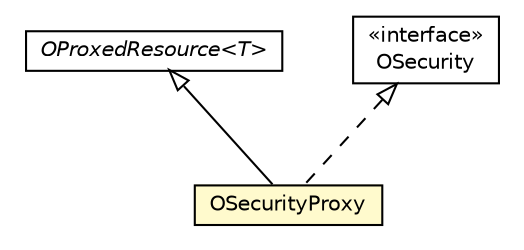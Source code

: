 #!/usr/local/bin/dot
#
# Class diagram 
# Generated by UMLGraph version R5_6-24-gf6e263 (http://www.umlgraph.org/)
#

digraph G {
	edge [fontname="Helvetica",fontsize=10,labelfontname="Helvetica",labelfontsize=10];
	node [fontname="Helvetica",fontsize=10,shape=plaintext];
	nodesep=0.25;
	ranksep=0.5;
	// com.orientechnologies.orient.core.db.record.OProxedResource<T>
	c3625650 [label=<<table title="com.orientechnologies.orient.core.db.record.OProxedResource" border="0" cellborder="1" cellspacing="0" cellpadding="2" port="p" href="../../db/record/OProxedResource.html">
		<tr><td><table border="0" cellspacing="0" cellpadding="1">
<tr><td align="center" balign="center"><font face="Helvetica-Oblique"> OProxedResource&lt;T&gt; </font></td></tr>
		</table></td></tr>
		</table>>, URL="../../db/record/OProxedResource.html", fontname="Helvetica", fontcolor="black", fontsize=10.0];
	// com.orientechnologies.orient.core.metadata.security.OSecurity
	c3625780 [label=<<table title="com.orientechnologies.orient.core.metadata.security.OSecurity" border="0" cellborder="1" cellspacing="0" cellpadding="2" port="p" href="./OSecurity.html">
		<tr><td><table border="0" cellspacing="0" cellpadding="1">
<tr><td align="center" balign="center"> &#171;interface&#187; </td></tr>
<tr><td align="center" balign="center"> OSecurity </td></tr>
		</table></td></tr>
		</table>>, URL="./OSecurity.html", fontname="Helvetica", fontcolor="black", fontsize=10.0];
	// com.orientechnologies.orient.core.metadata.security.OSecurityProxy
	c3625781 [label=<<table title="com.orientechnologies.orient.core.metadata.security.OSecurityProxy" border="0" cellborder="1" cellspacing="0" cellpadding="2" port="p" bgcolor="lemonChiffon" href="./OSecurityProxy.html">
		<tr><td><table border="0" cellspacing="0" cellpadding="1">
<tr><td align="center" balign="center"> OSecurityProxy </td></tr>
		</table></td></tr>
		</table>>, URL="./OSecurityProxy.html", fontname="Helvetica", fontcolor="black", fontsize=10.0];
	//com.orientechnologies.orient.core.metadata.security.OSecurityProxy extends com.orientechnologies.orient.core.db.record.OProxedResource<com.orientechnologies.orient.core.metadata.security.OSecurity>
	c3625650:p -> c3625781:p [dir=back,arrowtail=empty];
	//com.orientechnologies.orient.core.metadata.security.OSecurityProxy implements com.orientechnologies.orient.core.metadata.security.OSecurity
	c3625780:p -> c3625781:p [dir=back,arrowtail=empty,style=dashed];
}


